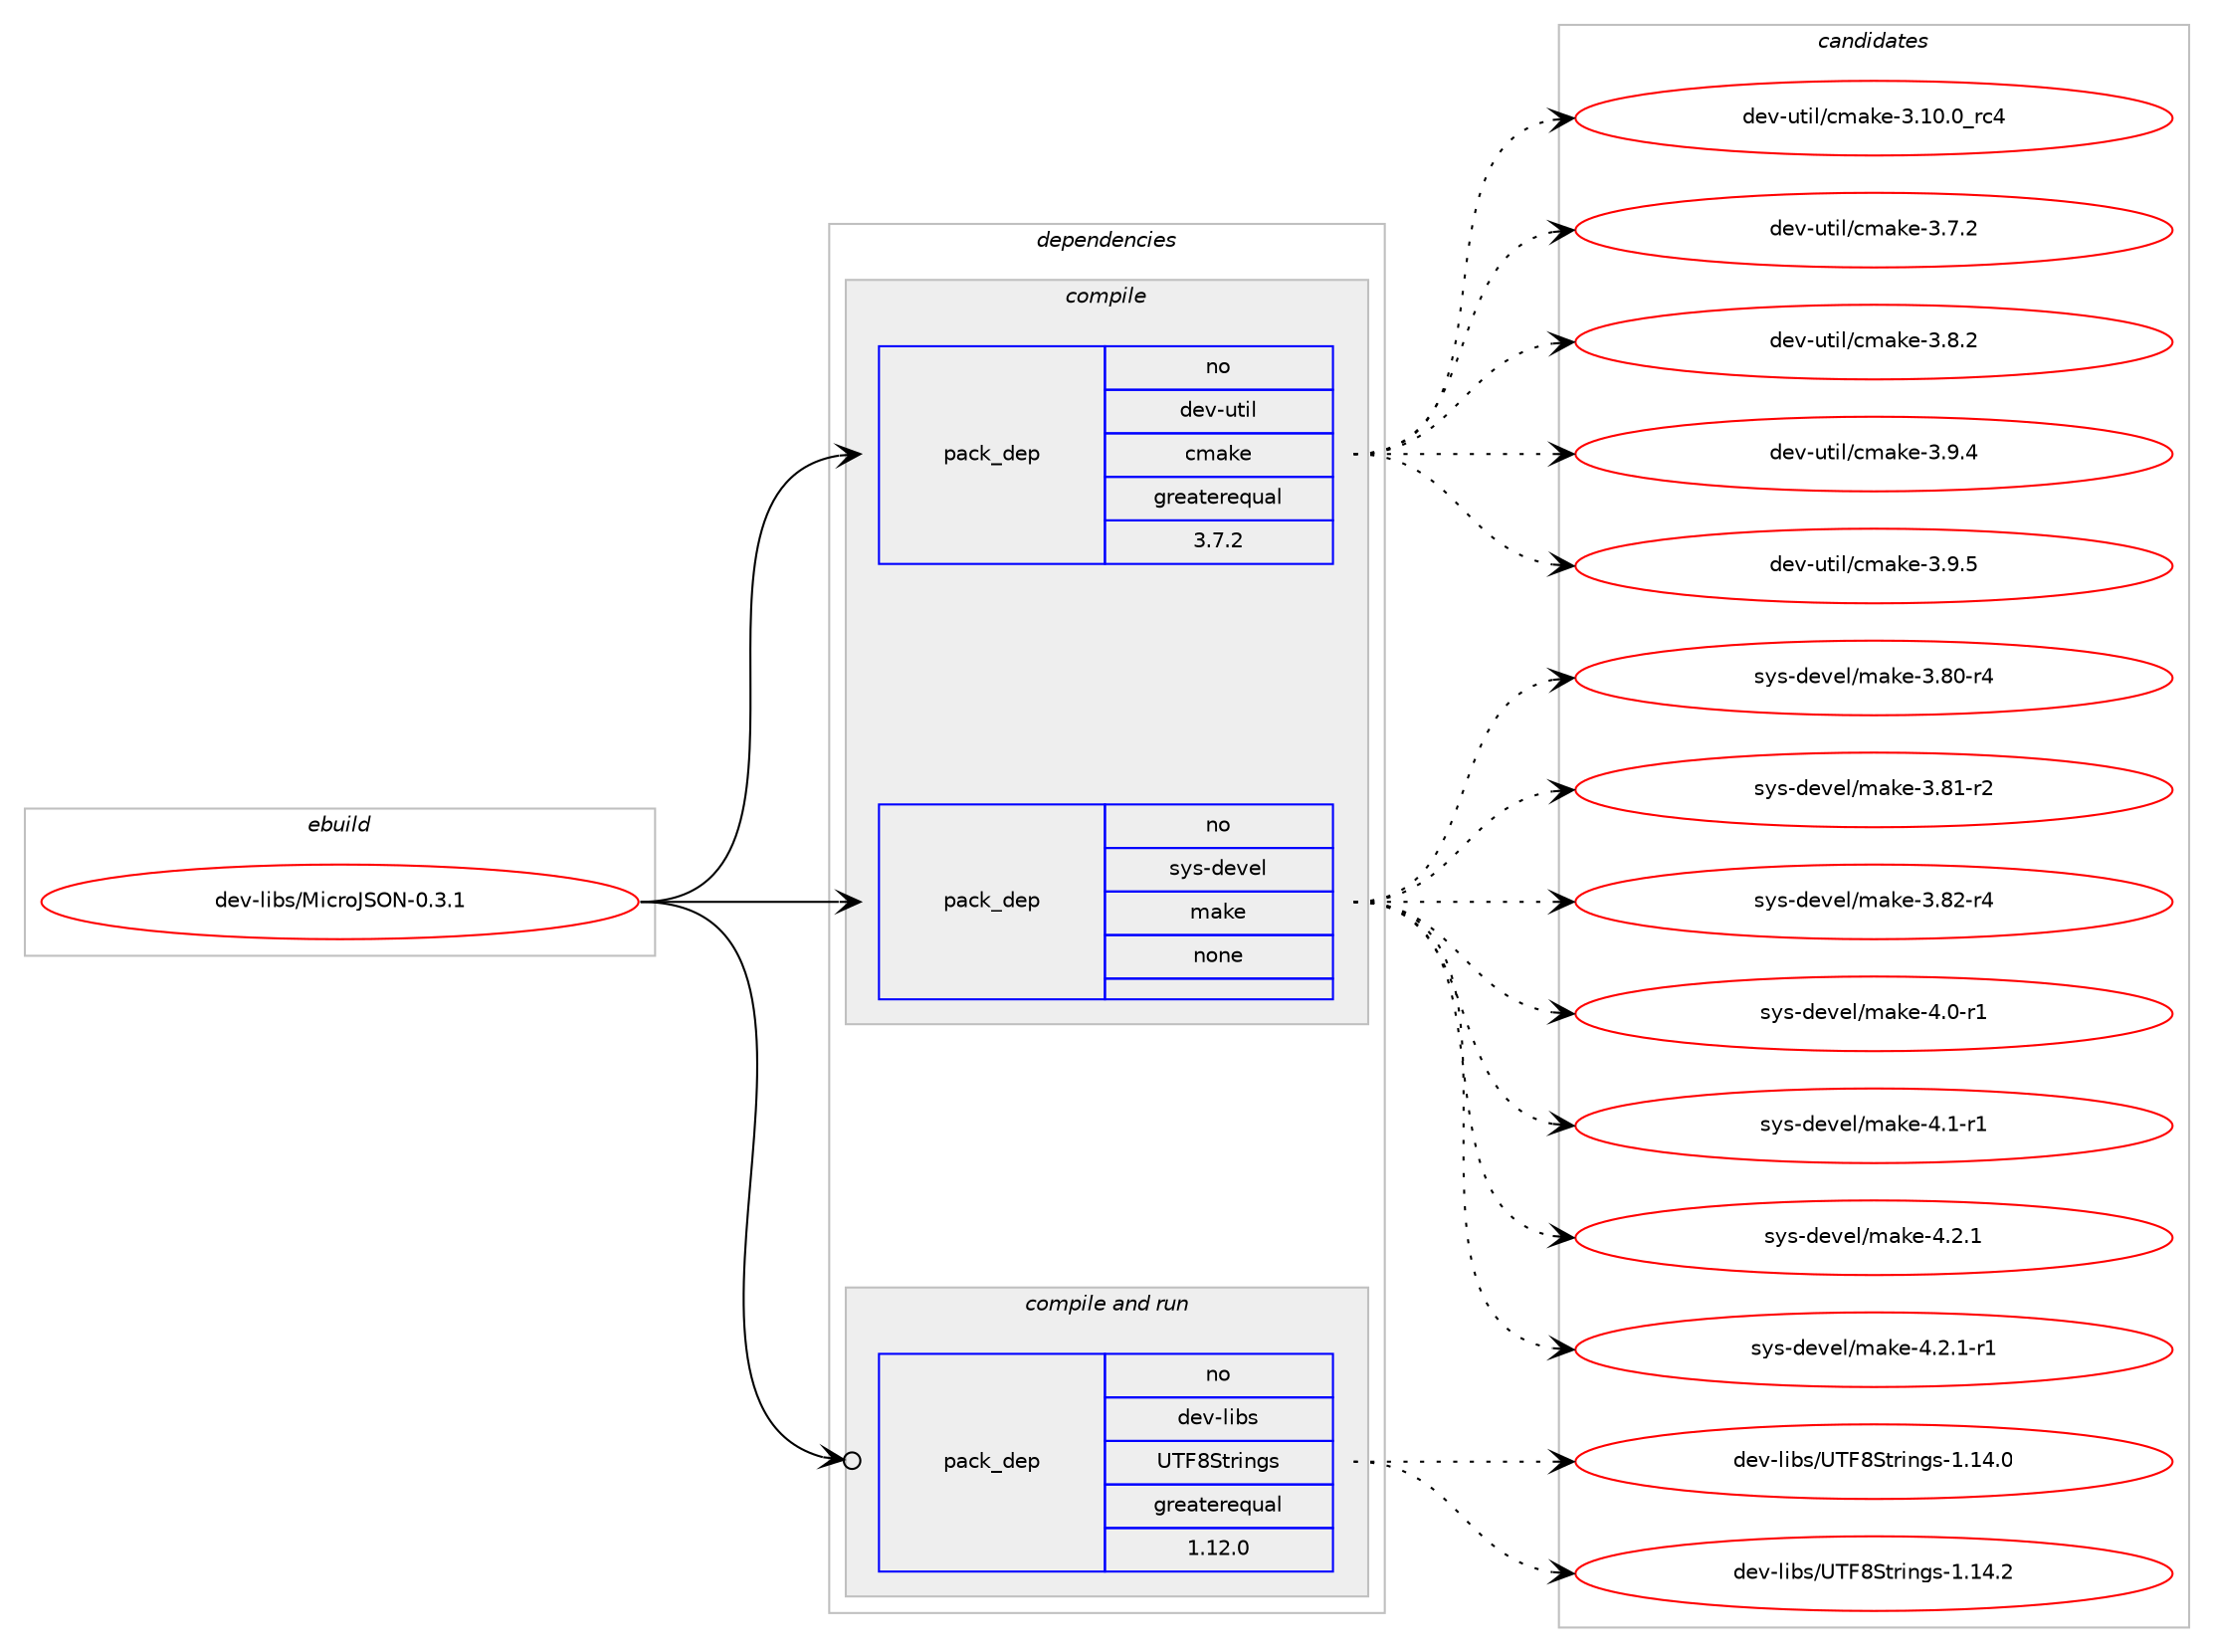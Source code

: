 digraph prolog {

# *************
# Graph options
# *************

newrank=true;
concentrate=true;
compound=true;
graph [rankdir=LR,fontname=Helvetica,fontsize=10,ranksep=1.5];#, ranksep=2.5, nodesep=0.2];
edge  [arrowhead=vee];
node  [fontname=Helvetica,fontsize=10];

# **********
# The ebuild
# **********

subgraph cluster_leftcol {
color=gray;
rank=same;
label=<<i>ebuild</i>>;
id [label="dev-libs/MicroJSON-0.3.1", color=red, width=4, href="../dev-libs/MicroJSON-0.3.1.svg"];
}

# ****************
# The dependencies
# ****************

subgraph cluster_midcol {
color=gray;
label=<<i>dependencies</i>>;
subgraph cluster_compile {
fillcolor="#eeeeee";
style=filled;
label=<<i>compile</i>>;
subgraph pack83601 {
dependency110896 [label=<<TABLE BORDER="0" CELLBORDER="1" CELLSPACING="0" CELLPADDING="4" WIDTH="220"><TR><TD ROWSPAN="6" CELLPADDING="30">pack_dep</TD></TR><TR><TD WIDTH="110">no</TD></TR><TR><TD>dev-util</TD></TR><TR><TD>cmake</TD></TR><TR><TD>greaterequal</TD></TR><TR><TD>3.7.2</TD></TR></TABLE>>, shape=none, color=blue];
}
id:e -> dependency110896:w [weight=20,style="solid",arrowhead="vee"];
subgraph pack83602 {
dependency110897 [label=<<TABLE BORDER="0" CELLBORDER="1" CELLSPACING="0" CELLPADDING="4" WIDTH="220"><TR><TD ROWSPAN="6" CELLPADDING="30">pack_dep</TD></TR><TR><TD WIDTH="110">no</TD></TR><TR><TD>sys-devel</TD></TR><TR><TD>make</TD></TR><TR><TD>none</TD></TR><TR><TD></TD></TR></TABLE>>, shape=none, color=blue];
}
id:e -> dependency110897:w [weight=20,style="solid",arrowhead="vee"];
}
subgraph cluster_compileandrun {
fillcolor="#eeeeee";
style=filled;
label=<<i>compile and run</i>>;
subgraph pack83603 {
dependency110898 [label=<<TABLE BORDER="0" CELLBORDER="1" CELLSPACING="0" CELLPADDING="4" WIDTH="220"><TR><TD ROWSPAN="6" CELLPADDING="30">pack_dep</TD></TR><TR><TD WIDTH="110">no</TD></TR><TR><TD>dev-libs</TD></TR><TR><TD>UTF8Strings</TD></TR><TR><TD>greaterequal</TD></TR><TR><TD>1.12.0</TD></TR></TABLE>>, shape=none, color=blue];
}
id:e -> dependency110898:w [weight=20,style="solid",arrowhead="odotvee"];
}
subgraph cluster_run {
fillcolor="#eeeeee";
style=filled;
label=<<i>run</i>>;
}
}

# **************
# The candidates
# **************

subgraph cluster_choices {
rank=same;
color=gray;
label=<<i>candidates</i>>;

subgraph choice83601 {
color=black;
nodesep=1;
choice1001011184511711610510847991099710710145514649484648951149952 [label="dev-util/cmake-3.10.0_rc4", color=red, width=4,href="../dev-util/cmake-3.10.0_rc4.svg"];
choice10010111845117116105108479910997107101455146554650 [label="dev-util/cmake-3.7.2", color=red, width=4,href="../dev-util/cmake-3.7.2.svg"];
choice10010111845117116105108479910997107101455146564650 [label="dev-util/cmake-3.8.2", color=red, width=4,href="../dev-util/cmake-3.8.2.svg"];
choice10010111845117116105108479910997107101455146574652 [label="dev-util/cmake-3.9.4", color=red, width=4,href="../dev-util/cmake-3.9.4.svg"];
choice10010111845117116105108479910997107101455146574653 [label="dev-util/cmake-3.9.5", color=red, width=4,href="../dev-util/cmake-3.9.5.svg"];
dependency110896:e -> choice1001011184511711610510847991099710710145514649484648951149952:w [style=dotted,weight="100"];
dependency110896:e -> choice10010111845117116105108479910997107101455146554650:w [style=dotted,weight="100"];
dependency110896:e -> choice10010111845117116105108479910997107101455146564650:w [style=dotted,weight="100"];
dependency110896:e -> choice10010111845117116105108479910997107101455146574652:w [style=dotted,weight="100"];
dependency110896:e -> choice10010111845117116105108479910997107101455146574653:w [style=dotted,weight="100"];
}
subgraph choice83602 {
color=black;
nodesep=1;
choice11512111545100101118101108471099710710145514656484511452 [label="sys-devel/make-3.80-r4", color=red, width=4,href="../sys-devel/make-3.80-r4.svg"];
choice11512111545100101118101108471099710710145514656494511450 [label="sys-devel/make-3.81-r2", color=red, width=4,href="../sys-devel/make-3.81-r2.svg"];
choice11512111545100101118101108471099710710145514656504511452 [label="sys-devel/make-3.82-r4", color=red, width=4,href="../sys-devel/make-3.82-r4.svg"];
choice115121115451001011181011084710997107101455246484511449 [label="sys-devel/make-4.0-r1", color=red, width=4,href="../sys-devel/make-4.0-r1.svg"];
choice115121115451001011181011084710997107101455246494511449 [label="sys-devel/make-4.1-r1", color=red, width=4,href="../sys-devel/make-4.1-r1.svg"];
choice115121115451001011181011084710997107101455246504649 [label="sys-devel/make-4.2.1", color=red, width=4,href="../sys-devel/make-4.2.1.svg"];
choice1151211154510010111810110847109971071014552465046494511449 [label="sys-devel/make-4.2.1-r1", color=red, width=4,href="../sys-devel/make-4.2.1-r1.svg"];
dependency110897:e -> choice11512111545100101118101108471099710710145514656484511452:w [style=dotted,weight="100"];
dependency110897:e -> choice11512111545100101118101108471099710710145514656494511450:w [style=dotted,weight="100"];
dependency110897:e -> choice11512111545100101118101108471099710710145514656504511452:w [style=dotted,weight="100"];
dependency110897:e -> choice115121115451001011181011084710997107101455246484511449:w [style=dotted,weight="100"];
dependency110897:e -> choice115121115451001011181011084710997107101455246494511449:w [style=dotted,weight="100"];
dependency110897:e -> choice115121115451001011181011084710997107101455246504649:w [style=dotted,weight="100"];
dependency110897:e -> choice1151211154510010111810110847109971071014552465046494511449:w [style=dotted,weight="100"];
}
subgraph choice83603 {
color=black;
nodesep=1;
choice100101118451081059811547858470568311611410511010311545494649524648 [label="dev-libs/UTF8Strings-1.14.0", color=red, width=4,href="../dev-libs/UTF8Strings-1.14.0.svg"];
choice100101118451081059811547858470568311611410511010311545494649524650 [label="dev-libs/UTF8Strings-1.14.2", color=red, width=4,href="../dev-libs/UTF8Strings-1.14.2.svg"];
dependency110898:e -> choice100101118451081059811547858470568311611410511010311545494649524648:w [style=dotted,weight="100"];
dependency110898:e -> choice100101118451081059811547858470568311611410511010311545494649524650:w [style=dotted,weight="100"];
}
}

}
